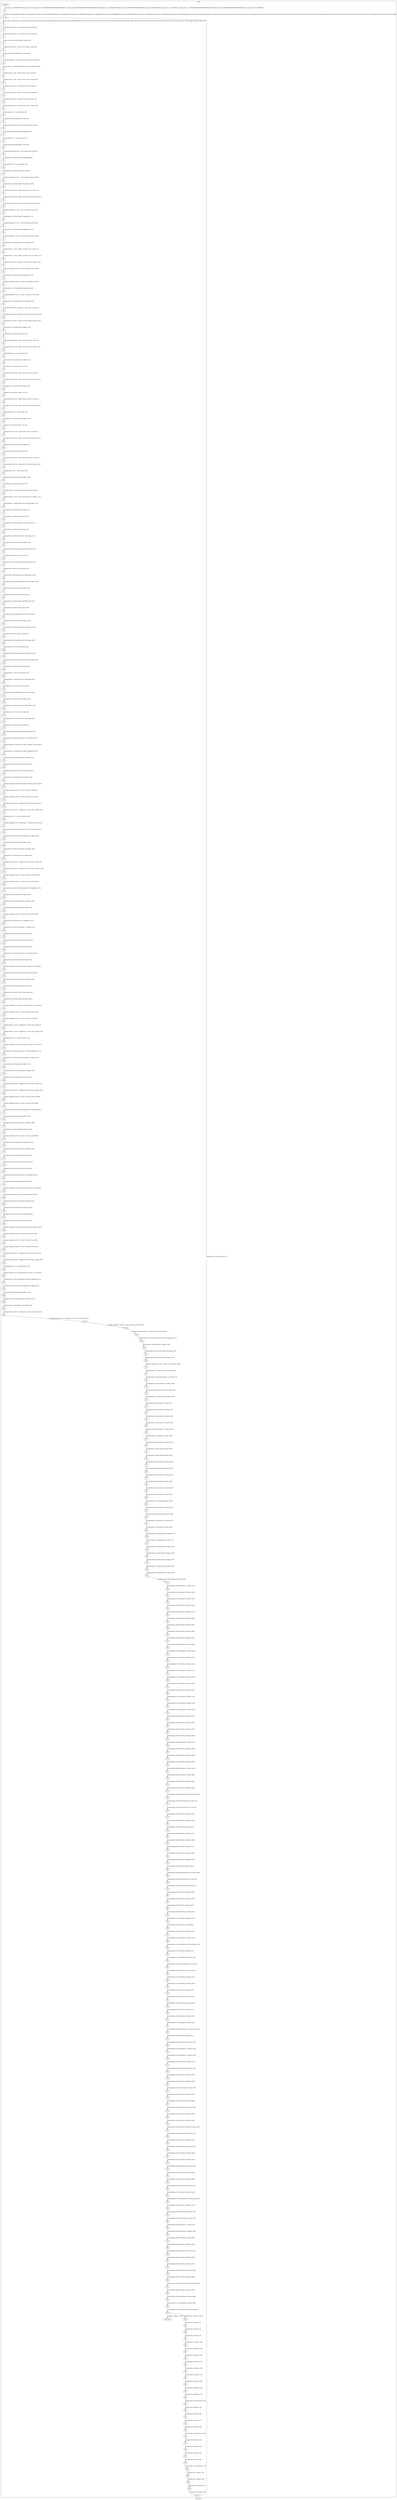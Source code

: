 digraph G {
label="Btor2XCFA";
subgraph cluster_0 {
label="main";
main_init[];
l1[];
l3[];
l4[];
l5[];
l6[];
l7[];
l8[];
l9[];
l10[];
l11[];
l12[];
l13[];
l14[];
l15[];
l16[];
l17[];
l18[];
l19[];
l20[];
l21[];
l22[];
l23[];
l24[];
l25[];
l26[];
l27[];
l28[];
l29[];
l30[];
l31[];
l32[];
l33[];
l34[];
l35[];
l36[];
l37[];
l38[];
l39[];
l40[];
l41[];
l42[];
l43[];
l44[];
l45[];
l46[];
l47[];
l48[];
l49[];
l50[];
l51[];
l52[];
l53[];
l54[];
l55[];
l56[];
l57[];
l58[];
l59[];
l60[];
l61[];
l62[];
l63[];
l64[];
l65[];
l66[];
l67[];
l68[];
l69[];
l70[];
l71[];
l72[];
l73[];
l74[];
l75[];
l76[];
l77[];
l78[];
l79[];
l80[];
l81[];
l82[];
l83[];
l84[];
l85[];
l86[];
l87[];
l88[];
l89[];
l90[];
l91[];
l92[];
l93[];
l94[];
l95[];
l96[];
l97[];
l98[];
l99[];
l100[];
l101[];
l102[];
l103[];
l104[];
l105[];
l106[];
l107[];
l108[];
l109[];
l110[];
l111[];
l112[];
l113[];
l114[];
l115[];
l116[];
l117[];
l118[];
l119[];
l120[];
l121[];
l122[];
l123[];
l124[];
l125[];
l126[];
l127[];
l128[];
l129[];
l130[];
l131[];
l132[];
l133[];
l134[];
l135[];
l136[];
l137[];
l138[];
l139[];
l140[];
l141[];
l142[];
l143[];
l144[];
l145[];
l146[];
l147[];
l148[];
l149[];
l150[];
l151[];
l152[];
l153[];
l154[];
l155[];
l156[];
l157[];
l158[];
l159[];
l160[];
l161[];
l162[];
l163[];
l164[];
l165[];
l166[];
l167[];
l168[];
l169[];
l170[];
l171[];
l172[];
l173[];
l174[];
l175[];
l176[];
l177[];
l178[];
l179[];
l180[];
l181[];
l182[];
l183[];
l184[];
l185[];
l186[];
l187[];
l188[];
l189[];
l190[];
l191[];
l192[];
l193[];
l194[];
l195[];
l196[];
l197[];
l198[];
l199[];
l200[];
l201[];
l202[];
l203[];
l204[];
l205[];
l206[];
l207[];
l208[];
l209[];
l210[];
l211[];
l212[];
l213[];
l214[];
l215[];
l216[];
l217[];
l218[];
l219[];
l220[];
l221[];
l222[];
l223[];
l224[];
l225[];
l226[];
l227[];
l228[];
l229[];
l230[];
l231[];
l232[];
l233[];
l234[];
l235[];
l236[];
l237[];
l238[];
l239[];
l240[];
l241[];
l242[];
l243[];
l244[];
l245[];
l246[];
l247[];
l248[];
l249[];
l250[];
l251[];
l252[];
l253[];
l254[];
l255[];
l256[];
l257[];
l258[];
l259[];
l260[];
l261[];
l262[];
l263[];
l264[];
l265[];
l266[];
l267[];
l268[];
l269[];
l270[];
l271[];
l272[];
l273[];
l274[];
l275[];
l276[];
l277[];
l278[];
l279[];
l280[];
l281[];
l282[];
l283[];
l284[];
l285[];
l286[];
l287[];
l288[];
l289[];
l290[];
l291[];
l292[];
l293[];
l294[];
l295[];
l296[];
l297[];
l298[];
l299[];
l300[];
l301[];
l302[];
l303[];
l304[];
l305[];
l306[];
l307[];
l308[];
l309[];
l310[];
l311[];
l312[];
l313[];
l314[];
l315[];
l316[];
l317[];
l318[];
l319[];
l320[];
l321[];
l322[];
l323[];
l324[];
l325[];
l326[];
l327[];
l328[];
l329[];
l330[];
l331[];
l332[];
l333[];
l334[];
l335[];
l336[];
l337[];
l338[];
l339[];
l340[];
l341[];
l342[];
l343[];
l344[];
l345[];
l346[];
l347[];
l348[];
l349[];
l350[];
l351[];
l352[];
l353[];
l354[];
l355[];
main_error[];
l356[];
l357[];
l358[];
l359[];
l360[];
l361[];
l362[];
l363[];
l364[];
l365[];
l366[];
l367[];
l368[];
l369[];
l370[];
l371[];
l372[];
l373[];
l374[];
l375[];
l376[];
l377[];
l378[];
l379[];
l380[];
l381[];
l382[];
l383[];
main_init -> l1 [label="[(assign const_5 #b00000000),(assign const_30 #b0),(assign const_63 #b00000000000000000000000000000001),(assign const_64 #b00000000000000000000000000000000),(assign const_74 #b00000000),(assign const_90 #b000000000000000000000000),(assign const_95 #b00000010),(assign const_101 #b00000001),(assign const_121 #b00000000000000000000000000000010),(assign const_229 #b00000000000000000000000000000011),(assign const_251 #b00000011)] "];
l3 -> l4 [label="[(havoc input_73),(havoc input_75),(havoc input_79),(havoc input_80),(havoc input_84),(havoc input_85),(havoc input_89),(havoc input_96),(havoc input_102),(havoc input_132),(havoc input_135),(havoc input_139),(havoc input_146),(havoc input_149),(havoc input_153),(havoc input_160),(havoc input_163),(havoc input_167),(havoc input_177),(havoc input_195),(havoc input_213)] "];
l4 -> l5 [label="[(assign ternary_65 (ite (= state_33 #b1) const_63 const_64))] "];
l5 -> l6 [label="[(assign ternary_66 (ite (= state_43 #b1) const_63 const_64))] "];
l6 -> l7 [label="[(assign binary_67 (bvadd ternary_65 ternary_66))] "];
l7 -> l8 [label="[(assign ternary_68 (ite (= state_53 #b1) const_63 const_64))] "];
l8 -> l9 [label="[(assign binary_69 (bvadd binary_67 ternary_68))] "];
l9 -> l10 [label="[(assign comparison_70 (ite (bvule binary_69 const_63) #b1 #b0))] "];
l10 -> l11 [label="[(assign binary_71 (bvand (bvnot state_61) (bvnot comparison_70)))] "];
l11 -> l12 [label="[(assign ternary_76 (ite (= input_75 #b1) state_18 state_6))] "];
l12 -> l13 [label="[(assign ternary_77 (ite (= input_73 #b1) const_74 ternary_76))] "];
l13 -> l14 [label="[(assign ternary_81 (ite (= input_80 #b1) state_22 state_8))] "];
l14 -> l15 [label="[(assign ternary_82 (ite (= input_79 #b1) const_74 ternary_81))] "];
l15 -> l16 [label="[(assign ternary_86 (ite (= input_85 #b1) state_26 state_10))] "];
l16 -> l17 [label="[(assign ternary_87 (ite (= input_84 #b1) const_74 ternary_86))] "];
l17 -> l18 [label="[(assign binary_91 (++ const_90 state_26))] "];
l18 -> l19 [label="[(assign binary_92 (bvsub binary_91 const_63))] "];
l19 -> l20 [label="[(assign comparison_93 (ite (= const_64 binary_92) #b1 #b0))] "];
l20 -> l21 [label="[(assign binary_94 (bvand input_89 comparison_93))] "];
l21 -> l22 [label="[(assign binary_97 (++ const_90 state_22))] "];
l22 -> l23 [label="[(assign binary_98 (bvsub binary_97 const_63))] "];
l23 -> l24 [label="[(assign comparison_99 (ite (= const_64 binary_98) #b1 #b0))] "];
l24 -> l25 [label="[(assign binary_100 (bvand input_96 comparison_99))] "];
l25 -> l26 [label="[(assign binary_103 (++ const_90 state_18))] "];
l26 -> l27 [label="[(assign binary_104 (bvsub binary_103 const_63))] "];
l27 -> l28 [label="[(assign comparison_105 (ite (= const_64 binary_104) #b1 #b0))] "];
l28 -> l29 [label="[(assign binary_106 (bvand input_102 comparison_105))] "];
l29 -> l30 [label="[(assign ternary_107 (ite (= binary_106 #b1) const_74 state_12))] "];
l30 -> l31 [label="[(assign ternary_108 (ite (= binary_100 #b1) const_101 ternary_107))] "];
l31 -> l32 [label="[(assign ternary_109 (ite (= binary_94 #b1) const_95 ternary_108))] "];
l32 -> l33 [label="[(assign comparison_111 (ite (= const_63 binary_92) #b1 #b0))] "];
l33 -> l34 [label="[(assign binary_112 (bvand input_89 comparison_111))] "];
l34 -> l35 [label="[(assign comparison_113 (ite (= const_63 binary_98) #b1 #b0))] "];
l35 -> l36 [label="[(assign binary_114 (bvand input_96 comparison_113))] "];
l36 -> l37 [label="[(assign comparison_115 (ite (= const_63 binary_104) #b1 #b0))] "];
l37 -> l38 [label="[(assign binary_116 (bvand input_102 comparison_115))] "];
l38 -> l39 [label="[(assign ternary_117 (ite (= binary_116 #b1) const_74 state_14))] "];
l39 -> l40 [label="[(assign ternary_118 (ite (= binary_114 #b1) const_101 ternary_117))] "];
l40 -> l41 [label="[(assign ternary_119 (ite (= binary_112 #b1) const_95 ternary_118))] "];
l41 -> l42 [label="[(assign comparison_122 (ite (= const_121 binary_92) #b1 #b0))] "];
l42 -> l43 [label="[(assign binary_123 (bvand input_89 comparison_122))] "];
l43 -> l44 [label="[(assign comparison_124 (ite (= const_121 binary_98) #b1 #b0))] "];
l44 -> l45 [label="[(assign binary_125 (bvand input_96 comparison_124))] "];
l45 -> l46 [label="[(assign comparison_126 (ite (= const_121 binary_104) #b1 #b0))] "];
l46 -> l47 [label="[(assign binary_127 (bvand input_102 comparison_126))] "];
l47 -> l48 [label="[(assign ternary_128 (ite (= binary_127 #b1) const_74 state_16))] "];
l48 -> l49 [label="[(assign ternary_129 (ite (= binary_125 #b1) const_101 ternary_128))] "];
l49 -> l50 [label="[(assign ternary_130 (ite (= binary_123 #b1) const_95 ternary_129))] "];
l50 -> l51 [label="[(assign binary_133 (bvadd const_63 binary_103))] "];
l51 -> l52 [label="[(assign slice_134 (extract binary_133 0 8))] "];
l52 -> l53 [label="[(assign ternary_136 (ite (= input_135 #b1) const_101 state_18))] "];
l53 -> l54 [label="[(assign ternary_137 (ite (= input_132 #b1) slice_134 ternary_136))] "];
l54 -> l55 [label="[(assign binary_140 (++ const_90 state_20))] "];
l55 -> l56 [label="[(assign binary_141 (bvadd const_63 binary_140))] "];
l56 -> l57 [label="[(assign slice_142 (extract binary_141 0 8))] "];
l57 -> l58 [label="[(assign ternary_143 (ite (= input_102 #b1) const_74 state_20))] "];
l58 -> l59 [label="[(assign ternary_144 (ite (= input_139 #b1) slice_142 ternary_143))] "];
l59 -> l60 [label="[(assign binary_147 (bvadd const_63 binary_97))] "];
l60 -> l61 [label="[(assign slice_148 (extract binary_147 0 8))] "];
l61 -> l62 [label="[(assign ternary_150 (ite (= input_149 #b1) const_101 state_22))] "];
l62 -> l63 [label="[(assign ternary_151 (ite (= input_146 #b1) slice_148 ternary_150))] "];
l63 -> l64 [label="[(assign binary_154 (++ const_90 state_24))] "];
l64 -> l65 [label="[(assign binary_155 (bvadd const_63 binary_154))] "];
l65 -> l66 [label="[(assign slice_156 (extract binary_155 0 8))] "];
l66 -> l67 [label="[(assign ternary_157 (ite (= input_96 #b1) const_74 state_24))] "];
l67 -> l68 [label="[(assign ternary_158 (ite (= input_153 #b1) slice_156 ternary_157))] "];
l68 -> l69 [label="[(assign binary_161 (bvadd const_63 binary_91))] "];
l69 -> l70 [label="[(assign slice_162 (extract binary_161 0 8))] "];
l70 -> l71 [label="[(assign ternary_164 (ite (= input_163 #b1) const_101 state_26))] "];
l71 -> l72 [label="[(assign ternary_165 (ite (= input_160 #b1) slice_162 ternary_164))] "];
l72 -> l73 [label="[(assign binary_168 (++ const_90 state_28))] "];
l73 -> l74 [label="[(assign binary_169 (bvadd const_63 binary_168))] "];
l74 -> l75 [label="[(assign slice_170 (extract binary_169 0 8))] "];
l75 -> l76 [label="[(assign ternary_171 (ite (= input_89 #b1) const_74 state_28))] "];
l76 -> l77 [label="[(assign ternary_172 (ite (= input_167 #b1) slice_170 ternary_171))] "];
l77 -> l78 [label="[(assign binary_174 (bvand (bvnot state_31) (bvnot input_135)))] "];
l78 -> l79 [label="[(assign binary_175 (bvor binary_174 input_73))] "];
l79 -> l80 [label="[(assign binary_178 (bvor state_33 input_177))] "];
l80 -> l81 [label="[(assign binary_179 (bvand binary_178 (bvnot input_73)))] "];
l81 -> l82 [label="[(assign binary_181 (bvor state_35 input_135))] "];
l82 -> l83 [label="[(assign binary_182 (bvand binary_181 (bvnot input_75)))] "];
l83 -> l84 [label="[(assign binary_183 (bvor binary_182 input_132))] "];
l84 -> l85 [label="[(assign binary_184 (bvand binary_183 (bvnot input_177)))] "];
l85 -> l86 [label="[(assign binary_186 (bvor state_37 input_75))] "];
l86 -> l87 [label="[(assign binary_187 (bvand binary_186 (bvnot input_102)))] "];
l87 -> l88 [label="[(assign binary_189 (bvor state_39 input_102))] "];
l88 -> l89 [label="[(assign binary_190 (bvand binary_189 (bvnot input_132)))] "];
l89 -> l90 [label="[(assign binary_192 (bvand (bvnot state_41) (bvnot input_149)))] "];
l90 -> l91 [label="[(assign binary_193 (bvor binary_192 input_79))] "];
l91 -> l92 [label="[(assign binary_196 (bvor state_43 input_195))] "];
l92 -> l93 [label="[(assign binary_197 (bvand binary_196 (bvnot input_79)))] "];
l93 -> l94 [label="[(assign binary_199 (bvor state_45 input_149))] "];
l94 -> l95 [label="[(assign binary_200 (bvand binary_199 (bvnot input_80)))] "];
l95 -> l96 [label="[(assign binary_201 (bvor binary_200 input_146))] "];
l96 -> l97 [label="[(assign binary_202 (bvand binary_201 (bvnot input_195)))] "];
l97 -> l98 [label="[(assign binary_204 (bvor state_47 input_80))] "];
l98 -> l99 [label="[(assign binary_205 (bvand binary_204 (bvnot input_96)))] "];
l99 -> l100 [label="[(assign binary_207 (bvor state_49 input_96))] "];
l100 -> l101 [label="[(assign binary_208 (bvand binary_207 (bvnot input_146)))] "];
l101 -> l102 [label="[(assign binary_210 (bvand (bvnot state_51) (bvnot input_163)))] "];
l102 -> l103 [label="[(assign binary_211 (bvor binary_210 input_84))] "];
l103 -> l104 [label="[(assign binary_214 (bvor state_53 input_213))] "];
l104 -> l105 [label="[(assign binary_215 (bvand binary_214 (bvnot input_84)))] "];
l105 -> l106 [label="[(assign binary_217 (bvor state_55 input_163))] "];
l106 -> l107 [label="[(assign binary_218 (bvand binary_217 (bvnot input_85)))] "];
l107 -> l108 [label="[(assign binary_219 (bvor binary_218 input_160))] "];
l108 -> l109 [label="[(assign binary_220 (bvand binary_219 (bvnot input_213)))] "];
l109 -> l110 [label="[(assign binary_222 (bvor state_57 input_85))] "];
l110 -> l111 [label="[(assign binary_223 (bvand binary_222 (bvnot input_89)))] "];
l111 -> l112 [label="[(assign binary_225 (bvor state_59 input_89))] "];
l112 -> l113 [label="[(assign binary_226 (bvand binary_225 (bvnot input_160)))] "];
l113 -> l114 [label="[(assign binary_228 (bvor (bvnot state_31) (bvnot input_135)))] "];
l114 -> l115 [label="[(assign comparison_230 (ite (bvule const_229 binary_103) #b1 #b0))] "];
l115 -> l116 [label="[(assign binary_231 (bvand state_35 (bvnot comparison_230)))] "];
l116 -> l117 [label="[(assign binary_232 (bvor (bvnot input_75) binary_231))] "];
l117 -> l118 [label="[(assign binary_233 (bvand binary_228 binary_232))] "];
l118 -> l119 [label="[(assign binary_234 (bvor state_37 (bvnot input_102)))] "];
l119 -> l120 [label="[(assign binary_235 (bvand binary_233 binary_234))] "];
l120 -> l121 [label="[(assign comparison_236 (ite (bvule const_229 binary_140) #b1 #b0))] "];
l121 -> l122 [label="[(assign comparison_237 (ite (= const_74 state_20) #b1 #b0))] "];
l122 -> l123 [label="[(assign comparison_238 (ite (= const_101 state_20) #b1 #b0))] "];
l123 -> l124 [label="[(assign ternary_239 (ite (= comparison_238 #b1) state_8 state_10))] "];
l124 -> l125 [label="[(assign ternary_240 (ite (= comparison_237 #b1) state_6 ternary_239))] "];
l125 -> l126 [label="[(assign binary_241 (++ const_90 ternary_240))] "];
l126 -> l127 [label="[(assign comparison_242 (ite (bvule binary_103 binary_241) #b1 #b0))] "];
l127 -> l128 [label="[(assign binary_243 (bvor comparison_237 (bvnot comparison_242)))] "];
l128 -> l129 [label="[(assign binary_244 (bvand (bvnot comparison_236) binary_243))] "];
l129 -> l130 [label="[(assign binary_245 (bvand state_39 binary_244))] "];
l130 -> l131 [label="[(assign binary_246 (bvor (bvnot input_139) binary_245))] "];
l131 -> l132 [label="[(assign binary_247 (bvand binary_235 binary_246))] "];
l132 -> l133 [label="[(assign ternary_248 (ite (= comparison_115 #b1) state_14 state_16))] "];
l133 -> l134 [label="[(assign ternary_249 (ite (= comparison_105 #b1) state_12 ternary_248))] "];
l134 -> l135 [label="[(assign comparison_250 (ite (= const_74 ternary_249) #b1 #b0))] "];
l135 -> l136 [label="[(assign comparison_252 (ite (= const_251 state_20) #b1 #b0))] "];
l136 -> l137 [label="[(assign binary_253 (bvor (bvnot comparison_250) comparison_252))] "];
l137 -> l138 [label="[(assign binary_254 (bvand state_39 binary_253))] "];
l138 -> l139 [label="[(assign binary_255 (bvor (bvnot input_132) binary_254))] "];
l139 -> l140 [label="[(assign binary_256 (bvand binary_247 binary_255))] "];
l140 -> l141 [label="[(assign comparison_257 (ite (= const_251 state_18) #b1 #b0))] "];
l141 -> l142 [label="[(assign binary_258 (bvand state_35 comparison_257))] "];
l142 -> l143 [label="[(assign binary_259 (bvor (bvnot input_177) binary_258))] "];
l143 -> l144 [label="[(assign binary_260 (bvand binary_256 binary_259))] "];
l144 -> l145 [label="[(assign binary_261 (bvor state_33 (bvnot input_73)))] "];
l145 -> l146 [label="[(assign binary_262 (bvand binary_260 binary_261))] "];
l146 -> l147 [label="[(assign binary_263 (bvor (bvnot state_41) (bvnot input_149)))] "];
l147 -> l148 [label="[(assign binary_264 (bvand binary_262 binary_263))] "];
l148 -> l149 [label="[(assign comparison_265 (ite (bvule const_229 binary_97) #b1 #b0))] "];
l149 -> l150 [label="[(assign binary_266 (bvand state_45 (bvnot comparison_265)))] "];
l150 -> l151 [label="[(assign binary_267 (bvor (bvnot input_80) binary_266))] "];
l151 -> l152 [label="[(assign binary_268 (bvand binary_264 binary_267))] "];
l152 -> l153 [label="[(assign binary_269 (bvor state_47 (bvnot input_96)))] "];
l153 -> l154 [label="[(assign binary_270 (bvand binary_268 binary_269))] "];
l154 -> l155 [label="[(assign comparison_271 (ite (bvule const_229 binary_154) #b1 #b0))] "];
l155 -> l156 [label="[(assign comparison_272 (ite (= const_101 state_24) #b1 #b0))] "];
l156 -> l157 [label="[(assign comparison_273 (ite (= const_74 state_24) #b1 #b0))] "];
l157 -> l158 [label="[(assign ternary_274 (ite (= comparison_272 #b1) state_8 state_10))] "];
l158 -> l159 [label="[(assign ternary_275 (ite (= comparison_273 #b1) state_6 ternary_274))] "];
l159 -> l160 [label="[(assign binary_276 (++ const_90 ternary_275))] "];
l160 -> l161 [label="[(assign comparison_277 (ite (bvule binary_97 binary_276) #b1 #b0))] "];
l161 -> l162 [label="[(assign binary_278 (bvor comparison_272 (bvnot comparison_277)))] "];
l162 -> l163 [label="[(assign binary_279 (bvand (bvnot comparison_271) binary_278))] "];
l163 -> l164 [label="[(assign binary_280 (bvand state_49 binary_279))] "];
l164 -> l165 [label="[(assign binary_281 (bvor (bvnot input_153) binary_280))] "];
l165 -> l166 [label="[(assign binary_282 (bvand binary_270 binary_281))] "];
l166 -> l167 [label="[(assign ternary_283 (ite (= comparison_113 #b1) state_14 state_16))] "];
l167 -> l168 [label="[(assign ternary_284 (ite (= comparison_99 #b1) state_12 ternary_283))] "];
l168 -> l169 [label="[(assign comparison_285 (ite (= const_101 ternary_284) #b1 #b0))] "];
l169 -> l170 [label="[(assign comparison_286 (ite (= const_251 state_24) #b1 #b0))] "];
l170 -> l171 [label="[(assign binary_287 (bvor (bvnot comparison_285) comparison_286))] "];
l171 -> l172 [label="[(assign binary_288 (bvand state_49 binary_287))] "];
l172 -> l173 [label="[(assign binary_289 (bvor (bvnot input_146) binary_288))] "];
l173 -> l174 [label="[(assign binary_290 (bvand binary_282 binary_289))] "];
l174 -> l175 [label="[(assign comparison_291 (ite (= const_251 state_22) #b1 #b0))] "];
l175 -> l176 [label="[(assign binary_292 (bvand state_45 comparison_291))] "];
l176 -> l177 [label="[(assign binary_293 (bvor (bvnot input_195) binary_292))] "];
l177 -> l178 [label="[(assign binary_294 (bvand binary_290 binary_293))] "];
l178 -> l179 [label="[(assign binary_295 (bvor state_43 (bvnot input_79)))] "];
l179 -> l180 [label="[(assign binary_296 (bvand binary_294 binary_295))] "];
l180 -> l181 [label="[(assign binary_297 (bvor (bvnot state_51) (bvnot input_163)))] "];
l181 -> l182 [label="[(assign binary_298 (bvand binary_296 binary_297))] "];
l182 -> l183 [label="[(assign comparison_299 (ite (bvule const_229 binary_91) #b1 #b0))] "];
l183 -> l184 [label="[(assign binary_300 (bvand state_55 (bvnot comparison_299)))] "];
l184 -> l185 [label="[(assign binary_301 (bvor (bvnot input_85) binary_300))] "];
l185 -> l186 [label="[(assign binary_302 (bvand binary_298 binary_301))] "];
l186 -> l187 [label="[(assign binary_303 (bvor state_57 (bvnot input_89)))] "];
l187 -> l188 [label="[(assign binary_304 (bvand binary_302 binary_303))] "];
l188 -> l189 [label="[(assign comparison_305 (ite (bvule const_229 binary_168) #b1 #b0))] "];
l189 -> l190 [label="[(assign comparison_306 (ite (= const_95 state_28) #b1 #b0))] "];
l190 -> l191 [label="[(assign comparison_307 (ite (= const_74 state_28) #b1 #b0))] "];
l191 -> l192 [label="[(assign comparison_308 (ite (= const_101 state_28) #b1 #b0))] "];
l192 -> l193 [label="[(assign ternary_309 (ite (= comparison_308 #b1) state_8 state_10))] "];
l193 -> l194 [label="[(assign ternary_310 (ite (= comparison_307 #b1) state_6 ternary_309))] "];
l194 -> l195 [label="[(assign binary_311 (++ const_90 ternary_310))] "];
l195 -> l196 [label="[(assign comparison_312 (ite (bvule binary_91 binary_311) #b1 #b0))] "];
l196 -> l197 [label="[(assign binary_313 (bvor comparison_306 (bvnot comparison_312)))] "];
l197 -> l198 [label="[(assign binary_314 (bvand (bvnot comparison_305) binary_313))] "];
l198 -> l199 [label="[(assign binary_315 (bvand state_59 binary_314))] "];
l199 -> l200 [label="[(assign binary_316 (bvor (bvnot input_167) binary_315))] "];
l200 -> l201 [label="[(assign binary_317 (bvand binary_304 binary_316))] "];
l201 -> l202 [label="[(assign ternary_318 (ite (= comparison_111 #b1) state_14 state_16))] "];
l202 -> l203 [label="[(assign ternary_319 (ite (= comparison_93 #b1) state_12 ternary_318))] "];
l203 -> l204 [label="[(assign comparison_320 (ite (= const_95 ternary_319) #b1 #b0))] "];
l204 -> l205 [label="[(assign comparison_321 (ite (= const_251 state_28) #b1 #b0))] "];
l205 -> l206 [label="[(assign binary_322 (bvor (bvnot comparison_320) comparison_321))] "];
l206 -> l207 [label="[(assign binary_323 (bvand state_59 binary_322))] "];
l207 -> l208 [label="[(assign binary_324 (bvor (bvnot input_160) binary_323))] "];
l208 -> l209 [label="[(assign binary_325 (bvand binary_317 binary_324))] "];
l209 -> l210 [label="[(assign comparison_326 (ite (= const_251 state_26) #b1 #b0))] "];
l210 -> l211 [label="[(assign binary_327 (bvand state_55 comparison_326))] "];
l211 -> l212 [label="[(assign binary_328 (bvor (bvnot input_213) binary_327))] "];
l212 -> l213 [label="[(assign binary_329 (bvand binary_325 binary_328))] "];
l213 -> l214 [label="[(assign binary_330 (bvor state_53 (bvnot input_84)))] "];
l214 -> l215 [label="[(assign binary_331 (bvand binary_329 binary_330))] "];
l215 -> l216 [label="[(assign binary_332 (bvor input_135 input_75))] "];
l216 -> l217 [label="[(assign binary_333 (bvor input_102 binary_332))] "];
l217 -> l218 [label="[(assign binary_334 (bvor input_139 binary_333))] "];
l218 -> l219 [label="[(assign binary_335 (bvor input_132 binary_334))] "];
l219 -> l220 [label="[(assign binary_336 (bvor input_177 binary_335))] "];
l220 -> l221 [label="[(assign binary_337 (bvor input_73 binary_336))] "];
l221 -> l222 [label="[(assign binary_338 (bvor input_149 binary_337))] "];
l222 -> l223 [label="[(assign binary_339 (bvor input_80 binary_338))] "];
l223 -> l224 [label="[(assign binary_340 (bvor input_96 binary_339))] "];
l224 -> l225 [label="[(assign binary_341 (bvor input_153 binary_340))] "];
l225 -> l226 [label="[(assign binary_342 (bvor input_146 binary_341))] "];
l226 -> l227 [label="[(assign binary_343 (bvor input_195 binary_342))] "];
l227 -> l228 [label="[(assign binary_344 (bvor input_79 binary_343))] "];
l228 -> l229 [label="[(assign binary_345 (bvor input_163 binary_344))] "];
l229 -> l230 [label="[(assign binary_346 (bvor input_85 binary_345))] "];
l230 -> l231 [label="[(assign binary_347 (bvor input_89 binary_346))] "];
l231 -> l232 [label="[(assign binary_348 (bvor input_167 binary_347))] "];
l232 -> l233 [label="[(assign binary_349 (bvor input_160 binary_348))] "];
l233 -> l234 [label="[(assign binary_350 (bvor input_213 binary_349))] "];
l234 -> l235 [label="[(assign binary_351 (bvor input_84 binary_350))] "];
l235 -> l236 [label="[(assign binary_352 (bvand binary_331 binary_351))] "];
l236 -> l237 [label="[(assign binary_353 (bvand input_135 input_75))] "];
l237 -> l238 [label="[(assign binary_354 (bvand input_102 binary_332))] "];
l238 -> l239 [label="[(assign binary_355 (bvor binary_353 binary_354))] "];
l239 -> l240 [label="[(assign binary_356 (bvand input_139 binary_333))] "];
l240 -> l241 [label="[(assign binary_357 (bvor binary_355 binary_356))] "];
l241 -> l242 [label="[(assign binary_358 (bvand input_132 binary_334))] "];
l242 -> l243 [label="[(assign binary_359 (bvor binary_357 binary_358))] "];
l243 -> l244 [label="[(assign binary_360 (bvand input_177 binary_335))] "];
l244 -> l245 [label="[(assign binary_361 (bvor binary_359 binary_360))] "];
l245 -> l246 [label="[(assign binary_362 (bvand input_73 binary_336))] "];
l246 -> l247 [label="[(assign binary_363 (bvor binary_361 binary_362))] "];
l247 -> l248 [label="[(assign binary_364 (bvand input_149 binary_337))] "];
l248 -> l249 [label="[(assign binary_365 (bvor binary_363 binary_364))] "];
l249 -> l250 [label="[(assign binary_366 (bvand input_80 binary_338))] "];
l250 -> l251 [label="[(assign binary_367 (bvor binary_365 binary_366))] "];
l251 -> l252 [label="[(assign binary_368 (bvand input_96 binary_339))] "];
l252 -> l253 [label="[(assign binary_369 (bvor binary_367 binary_368))] "];
l253 -> l254 [label="[(assign binary_370 (bvand input_153 binary_340))] "];
l254 -> l255 [label="[(assign binary_371 (bvor binary_369 binary_370))] "];
l255 -> l256 [label="[(assign binary_372 (bvand input_146 binary_341))] "];
l256 -> l257 [label="[(assign binary_373 (bvor binary_371 binary_372))] "];
l257 -> l258 [label="[(assign binary_374 (bvand input_195 binary_342))] "];
l258 -> l259 [label="[(assign binary_375 (bvor binary_373 binary_374))] "];
l259 -> l260 [label="[(assign binary_376 (bvand input_79 binary_343))] "];
l260 -> l261 [label="[(assign binary_377 (bvor binary_375 binary_376))] "];
l261 -> l262 [label="[(assign binary_378 (bvand input_163 binary_344))] "];
l262 -> l263 [label="[(assign binary_379 (bvor binary_377 binary_378))] "];
l263 -> l264 [label="[(assign binary_380 (bvand input_85 binary_345))] "];
l264 -> l265 [label="[(assign binary_381 (bvor binary_379 binary_380))] "];
l265 -> l266 [label="[(assign binary_382 (bvand input_89 binary_346))] "];
l266 -> l267 [label="[(assign binary_383 (bvor binary_381 binary_382))] "];
l267 -> l268 [label="[(assign binary_384 (bvand input_167 binary_347))] "];
l268 -> l269 [label="[(assign binary_385 (bvor binary_383 binary_384))] "];
l269 -> l270 [label="[(assign binary_386 (bvand input_160 binary_348))] "];
l270 -> l271 [label="[(assign binary_387 (bvor binary_385 binary_386))] "];
l271 -> l272 [label="[(assign binary_388 (bvand input_213 binary_349))] "];
l272 -> l273 [label="[(assign binary_389 (bvor binary_387 binary_388))] "];
l273 -> l274 [label="[(assign binary_390 (bvand input_84 binary_350))] "];
l274 -> l275 [label="[(assign binary_391 (bvor binary_389 binary_390))] "];
l275 -> l276 [label="[(assign binary_392 (bvand binary_352 (bvnot binary_391)))] "];
l276 -> l277 [label="[(assign binary_393 (bvand (bvnot state_31) state_33))] "];
l277 -> l278 [label="[(assign binary_394 (bvor (bvnot state_31) state_33))] "];
l278 -> l279 [label="[(assign binary_395 (bvand state_35 binary_394))] "];
l279 -> l280 [label="[(assign binary_396 (bvor binary_393 binary_395))] "];
l280 -> l281 [label="[(assign binary_397 (bvor state_35 binary_394))] "];
l281 -> l282 [label="[(assign binary_398 (bvand state_37 binary_397))] "];
l282 -> l283 [label="[(assign binary_399 (bvor binary_396 binary_398))] "];
l283 -> l284 [label="[(assign binary_400 (bvor state_37 binary_397))] "];
l284 -> l285 [label="[(assign binary_401 (bvand state_39 binary_400))] "];
l285 -> l286 [label="[(assign binary_402 (bvor binary_399 binary_401))] "];
l286 -> l287 [label="[(assign binary_403 (bvor state_39 binary_400))] "];
l287 -> l288 [label="[(assign binary_404 (bvand (bvnot binary_402) binary_403))] "];
l288 -> l289 [label="[(assign binary_405 (bvand (bvnot state_41) state_43))] "];
l289 -> l290 [label="[(assign binary_406 (bvor (bvnot state_41) state_43))] "];
l290 -> l291 [label="[(assign binary_407 (bvand state_45 binary_406))] "];
l291 -> l292 [label="[(assign binary_408 (bvor binary_405 binary_407))] "];
l292 -> l293 [label="[(assign binary_409 (bvor state_45 binary_406))] "];
l293 -> l294 [label="[(assign binary_410 (bvand state_47 binary_409))] "];
l294 -> l295 [label="[(assign binary_411 (bvor binary_408 binary_410))] "];
l295 -> l296 [label="[(assign binary_412 (bvor state_47 binary_409))] "];
l296 -> l297 [label="[(assign binary_413 (bvand state_49 binary_412))] "];
l297 -> l298 [label="[(assign binary_414 (bvor binary_411 binary_413))] "];
l298 -> l299 [label="[(assign binary_415 (bvand binary_404 (bvnot binary_414)))] "];
l299 -> l300 [label="[(assign binary_416 (bvor state_49 binary_412))] "];
l300 -> l301 [label="[(assign binary_417 (bvand binary_415 binary_416))] "];
l301 -> l302 [label="[(assign binary_418 (bvand (bvnot state_51) state_53))] "];
l302 -> l303 [label="[(assign binary_419 (bvor (bvnot state_51) state_53))] "];
l303 -> l304 [label="[(assign binary_420 (bvand state_55 binary_419))] "];
l304 -> l305 [label="[(assign binary_421 (bvor binary_418 binary_420))] "];
l305 -> l306 [label="[(assign binary_422 (bvor state_55 binary_419))] "];
l306 -> l307 [label="[(assign binary_423 (bvand state_57 binary_422))] "];
l307 -> l308 [label="[(assign binary_424 (bvor binary_421 binary_423))] "];
l308 -> l309 [label="[(assign binary_425 (bvor state_57 binary_422))] "];
l309 -> l310 [label="[(assign binary_426 (bvand state_59 binary_425))] "];
l310 -> l311 [label="[(assign binary_427 (bvor binary_424 binary_426))] "];
l311 -> l312 [label="[(assign binary_428 (bvand binary_417 (bvnot binary_427)))] "];
l312 -> l313 [label="[(assign binary_429 (bvor state_59 binary_425))] "];
l313 -> l314 [label="[(assign binary_430 (bvand binary_428 binary_429))] "];
l314 -> l315 [label="[(assign binary_431 (bvand binary_392 binary_430))] "];
l315 -> l316 [label="[(assign binary_432 (bvand binary_175 binary_179))] "];
l316 -> l317 [label="[(assign binary_433 (bvor binary_175 binary_179))] "];
l317 -> l318 [label="[(assign binary_434 (bvand binary_184 binary_433))] "];
l318 -> l319 [label="[(assign binary_435 (bvor binary_432 binary_434))] "];
l319 -> l320 [label="[(assign binary_436 (bvor binary_184 binary_433))] "];
l320 -> l321 [label="[(assign binary_437 (bvand binary_187 binary_436))] "];
l321 -> l322 [label="[(assign binary_438 (bvor binary_435 binary_437))] "];
l322 -> l323 [label="[(assign binary_439 (bvor binary_187 binary_436))] "];
l323 -> l324 [label="[(assign binary_440 (bvand binary_190 binary_439))] "];
l324 -> l325 [label="[(assign binary_441 (bvor binary_438 binary_440))] "];
l325 -> l326 [label="[(assign binary_442 (bvor binary_190 binary_439))] "];
l326 -> l327 [label="[(assign binary_443 (bvand (bvnot binary_441) binary_442))] "];
l327 -> l328 [label="[(assign binary_444 (bvand binary_193 binary_197))] "];
l328 -> l329 [label="[(assign binary_445 (bvor binary_193 binary_197))] "];
l329 -> l330 [label="[(assign binary_446 (bvand binary_202 binary_445))] "];
l330 -> l331 [label="[(assign binary_447 (bvor binary_444 binary_446))] "];
l331 -> l332 [label="[(assign binary_448 (bvor binary_202 binary_445))] "];
l332 -> l333 [label="[(assign binary_449 (bvand binary_205 binary_448))] "];
l333 -> l334 [label="[(assign binary_450 (bvor binary_447 binary_449))] "];
l334 -> l335 [label="[(assign binary_451 (bvor binary_205 binary_448))] "];
l335 -> l336 [label="[(assign binary_452 (bvand binary_208 binary_451))] "];
l336 -> l337 [label="[(assign binary_453 (bvor binary_450 binary_452))] "];
l337 -> l338 [label="[(assign binary_454 (bvand binary_443 (bvnot binary_453)))] "];
l338 -> l339 [label="[(assign binary_455 (bvor binary_208 binary_451))] "];
l339 -> l340 [label="[(assign binary_456 (bvand binary_454 binary_455))] "];
l340 -> l341 [label="[(assign binary_457 (bvand binary_211 binary_215))] "];
l341 -> l342 [label="[(assign binary_458 (bvor binary_211 binary_215))] "];
l342 -> l343 [label="[(assign binary_459 (bvand binary_220 binary_458))] "];
l343 -> l344 [label="[(assign binary_460 (bvor binary_457 binary_459))] "];
l344 -> l345 [label="[(assign binary_461 (bvor binary_220 binary_458))] "];
l345 -> l346 [label="[(assign binary_462 (bvand binary_223 binary_461))] "];
l346 -> l347 [label="[(assign binary_463 (bvor binary_460 binary_462))] "];
l347 -> l348 [label="[(assign binary_464 (bvor binary_223 binary_461))] "];
l348 -> l349 [label="[(assign binary_465 (bvand binary_226 binary_464))] "];
l349 -> l350 [label="[(assign binary_466 (bvor binary_463 binary_465))] "];
l350 -> l351 [label="[(assign binary_467 (bvand binary_456 (bvnot binary_466)))] "];
l351 -> l352 [label="[(assign binary_468 (bvor binary_226 binary_464))] "];
l352 -> l353 [label="[(assign binary_469 (bvand binary_467 binary_468))] "];
l353 -> l354 [label="[(assign binary_470 (bvand binary_431 binary_469))] "];
l354 -> l355 [label="[(assign binary_471 (bvand binary_470 (bvnot state_61)))] "];
l355 -> main_error [label="[(assume (= binary_71 #b1))] "];
l355 -> l356 [label="[(assume (not (= binary_71 #b1)))] "];
l356 -> l357 [label="[(assign state_6 ternary_77)] "];
l357 -> l358 [label="[(assign state_8 ternary_82)] "];
l358 -> l359 [label="[(assign state_10 ternary_87)] "];
l359 -> l360 [label="[(assign state_12 ternary_109)] "];
l360 -> l361 [label="[(assign state_14 ternary_119)] "];
l361 -> l362 [label="[(assign state_16 ternary_130)] "];
l362 -> l363 [label="[(assign state_18 ternary_137)] "];
l363 -> l364 [label="[(assign state_20 ternary_144)] "];
l364 -> l365 [label="[(assign state_22 ternary_151)] "];
l365 -> l366 [label="[(assign state_24 ternary_158)] "];
l366 -> l367 [label="[(assign state_26 ternary_165)] "];
l367 -> l368 [label="[(assign state_28 ternary_172)] "];
l368 -> l369 [label="[(assign state_31 (bvnot binary_175))] "];
l369 -> l370 [label="[(assign state_33 binary_179)] "];
l370 -> l371 [label="[(assign state_35 binary_184)] "];
l371 -> l372 [label="[(assign state_37 binary_187)] "];
l372 -> l373 [label="[(assign state_39 binary_190)] "];
l373 -> l374 [label="[(assign state_41 (bvnot binary_193))] "];
l374 -> l375 [label="[(assign state_43 binary_197)] "];
l375 -> l376 [label="[(assign state_45 binary_202)] "];
l376 -> l377 [label="[(assign state_47 binary_205)] "];
l377 -> l378 [label="[(assign state_49 binary_208)] "];
l378 -> l379 [label="[(assign state_51 (bvnot binary_211))] "];
l379 -> l380 [label="[(assign state_53 binary_215)] "];
l380 -> l381 [label="[(assign state_55 binary_220)] "];
l381 -> l382 [label="[(assign state_57 binary_223)] "];
l382 -> l383 [label="[(assign state_59 binary_226)] "];
l383 -> l3 [label="[(assign state_61 (bvnot binary_471))] "];
l1 -> l3 [label="[(assign state_6 #b00000000),(assign state_8 #b00000000),(assign state_10 #b00000000),(assign state_12 #b00000000),(assign state_14 #b00000000),(assign state_16 #b00000000),(assign state_18 #b00000000),(assign state_20 #b00000000),(assign state_22 #b00000000),(assign state_24 #b00000000),(assign state_26 #b00000000),(assign state_28 #b00000000),(assign state_31 #b0),(assign state_33 #b0),(assign state_35 #b0),(assign state_37 #b0),(assign state_39 #b0),(assign state_41 #b0),(assign state_43 #b0),(assign state_45 #b0),(assign state_47 #b0),(assign state_49 #b0),(assign state_51 #b0),(assign state_53 #b0),(assign state_55 #b0),(assign state_57 #b0),(assign state_59 #b0),(assign state_61 #b0)] "];

}
}
